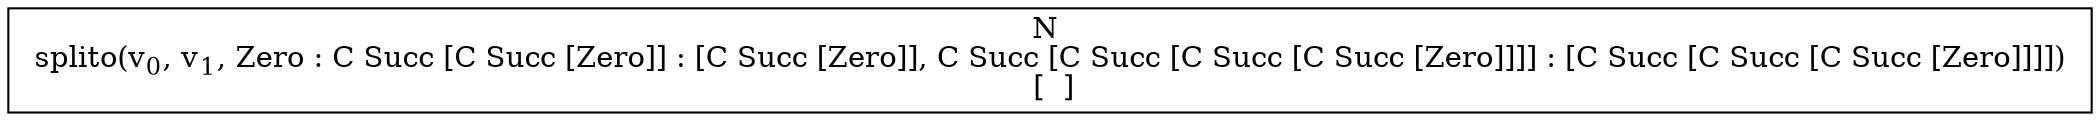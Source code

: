 digraph {
    graph [rankdir=TB
          ,bgcolor=transparent];
    node [shape=box
         ,fillcolor=white
         ,style=filled];
    0 [label=<N <BR/> splito(v<SUB>0</SUB>, v<SUB>1</SUB>, Zero : C Succ [C Succ [Zero]] : [C Succ [Zero]], C Succ [C Succ [C Succ [C Succ [Zero]]]] : [C Succ [C Succ [C Succ [Zero]]]]) <BR/>  [  ] >];
}